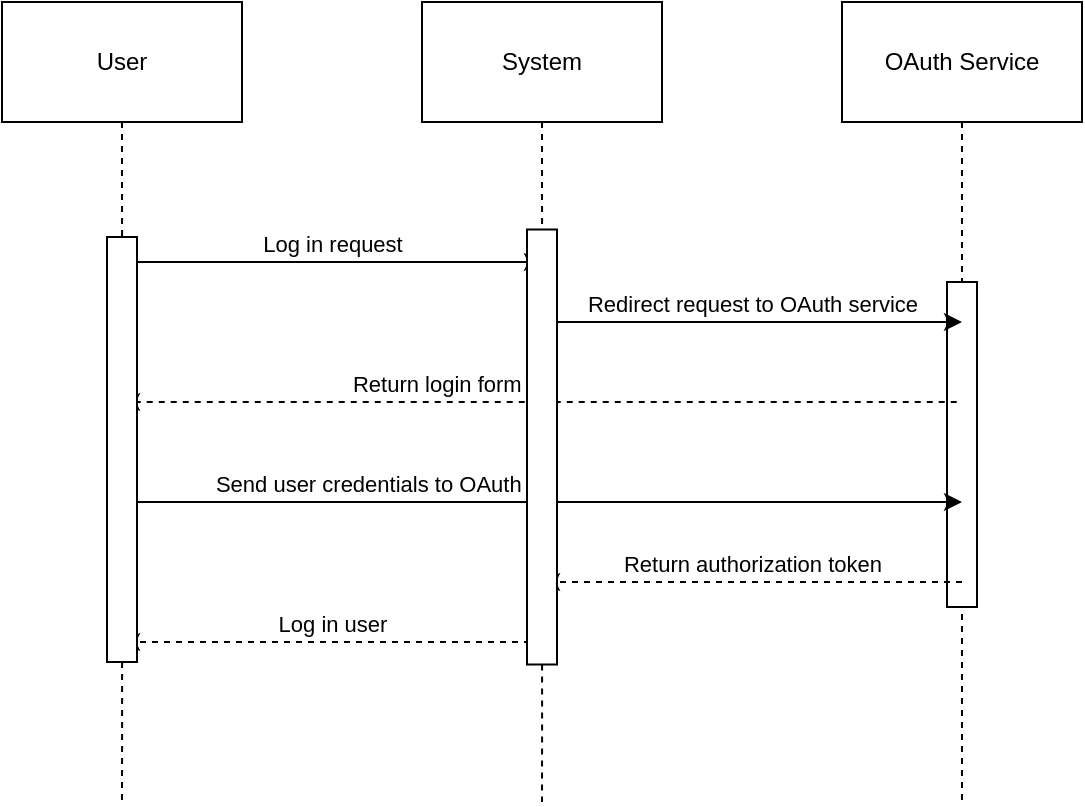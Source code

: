 <mxfile version="25.0.1">
  <diagram name="Page-1" id="m6nCgnZbz1Dux84fmxKQ">
    <mxGraphModel dx="2074" dy="1140" grid="1" gridSize="10" guides="1" tooltips="1" connect="1" arrows="1" fold="1" page="1" pageScale="1" pageWidth="1100" pageHeight="850" math="0" shadow="0">
      <root>
        <mxCell id="0" />
        <mxCell id="1" parent="0" />
        <mxCell id="n2WNURQvMB2kGrWSzTq2-6" style="edgeStyle=orthogonalEdgeStyle;rounded=0;orthogonalLoop=1;jettySize=auto;html=1;dashed=1;endArrow=none;endFill=0;" parent="1" source="n2WNURQvMB2kGrWSzTq2-3" edge="1">
          <mxGeometry relative="1" as="geometry">
            <mxPoint x="550" y="460" as="targetPoint" />
          </mxGeometry>
        </mxCell>
        <mxCell id="n2WNURQvMB2kGrWSzTq2-3" value="OAuth Service" style="rounded=0;whiteSpace=wrap;html=1;fillColor=default;" parent="1" vertex="1">
          <mxGeometry x="490" y="60" width="120" height="60" as="geometry" />
        </mxCell>
        <mxCell id="XnPz1HvAh7t-US4KuUOU-5" value="" style="rounded=0;whiteSpace=wrap;html=1;rotation=-90;fillColor=default;" parent="1" vertex="1">
          <mxGeometry x="468.75" y="273.75" width="162.5" height="15" as="geometry" />
        </mxCell>
        <mxCell id="n2WNURQvMB2kGrWSzTq2-4" style="edgeStyle=orthogonalEdgeStyle;rounded=0;orthogonalLoop=1;jettySize=auto;html=1;dashed=1;endArrow=none;endFill=0;" parent="1" source="XnPz1HvAh7t-US4KuUOU-1" edge="1">
          <mxGeometry relative="1" as="geometry">
            <mxPoint x="130" y="460" as="targetPoint" />
          </mxGeometry>
        </mxCell>
        <mxCell id="n2WNURQvMB2kGrWSzTq2-1" value="User" style="rounded=0;whiteSpace=wrap;html=1;fillColor=default;" parent="1" vertex="1">
          <mxGeometry x="70" y="60" width="120" height="60" as="geometry" />
        </mxCell>
        <mxCell id="n2WNURQvMB2kGrWSzTq2-5" style="edgeStyle=orthogonalEdgeStyle;rounded=0;orthogonalLoop=1;jettySize=auto;html=1;dashed=1;endArrow=none;endFill=0;" parent="1" source="XnPz1HvAh7t-US4KuUOU-3" edge="1">
          <mxGeometry relative="1" as="geometry">
            <mxPoint x="340" y="460" as="targetPoint" />
          </mxGeometry>
        </mxCell>
        <mxCell id="n2WNURQvMB2kGrWSzTq2-2" value="System" style="rounded=0;whiteSpace=wrap;html=1;fillColor=default;" parent="1" vertex="1">
          <mxGeometry x="280" y="60" width="120" height="60" as="geometry" />
        </mxCell>
        <mxCell id="n2WNURQvMB2kGrWSzTq2-7" value="Log in request" style="endArrow=classic;html=1;rounded=0;endFill=1;verticalAlign=bottom;labelBackgroundColor=none;" parent="1" edge="1">
          <mxGeometry width="50" height="50" relative="1" as="geometry">
            <mxPoint x="130" y="190" as="sourcePoint" />
            <mxPoint x="340" y="190" as="targetPoint" />
            <Array as="points" />
          </mxGeometry>
        </mxCell>
        <mxCell id="n2WNURQvMB2kGrWSzTq2-8" value="Redirect request to OAuth service" style="endArrow=classic;html=1;rounded=0;endFill=1;verticalAlign=bottom;labelBackgroundColor=none;" parent="1" edge="1">
          <mxGeometry width="50" height="50" relative="1" as="geometry">
            <mxPoint x="340" y="220" as="sourcePoint" />
            <mxPoint x="550" y="220" as="targetPoint" />
          </mxGeometry>
        </mxCell>
        <mxCell id="n2WNURQvMB2kGrWSzTq2-9" value="Return login form&amp;nbsp; &amp;nbsp;" style="endArrow=none;html=1;rounded=0;verticalAlign=bottom;startArrow=classic;startFill=1;labelBackgroundColor=none;dashed=1;align=right;" parent="1" edge="1">
          <mxGeometry width="50" height="50" relative="1" as="geometry">
            <mxPoint x="130" y="260" as="sourcePoint" />
            <mxPoint x="550" y="260" as="targetPoint" />
          </mxGeometry>
        </mxCell>
        <mxCell id="n2WNURQvMB2kGrWSzTq2-10" value="Send user credentials to OAuth&amp;nbsp; &amp;nbsp;" style="endArrow=classic;html=1;rounded=0;verticalAlign=bottom;labelBackgroundColor=none;align=right;" parent="1" edge="1">
          <mxGeometry width="50" height="50" relative="1" as="geometry">
            <mxPoint x="130" y="310" as="sourcePoint" />
            <mxPoint x="550" y="310" as="targetPoint" />
          </mxGeometry>
        </mxCell>
        <mxCell id="n2WNURQvMB2kGrWSzTq2-11" value="Return authorization token" style="endArrow=classic;html=1;rounded=0;verticalAlign=bottom;labelBackgroundColor=none;dashed=1;" parent="1" edge="1">
          <mxGeometry width="50" height="50" relative="1" as="geometry">
            <mxPoint x="550" y="350" as="sourcePoint" />
            <mxPoint x="340" y="350" as="targetPoint" />
          </mxGeometry>
        </mxCell>
        <mxCell id="n2WNURQvMB2kGrWSzTq2-12" value="Log in user" style="endArrow=classic;html=1;rounded=0;verticalAlign=bottom;labelBackgroundColor=none;dashed=1;" parent="1" edge="1">
          <mxGeometry width="50" height="50" relative="1" as="geometry">
            <mxPoint x="340" y="380" as="sourcePoint" />
            <mxPoint x="130" y="380" as="targetPoint" />
          </mxGeometry>
        </mxCell>
        <mxCell id="XnPz1HvAh7t-US4KuUOU-2" value="" style="edgeStyle=orthogonalEdgeStyle;rounded=0;orthogonalLoop=1;jettySize=auto;html=1;dashed=1;endArrow=none;endFill=0;" parent="1" source="n2WNURQvMB2kGrWSzTq2-1" target="XnPz1HvAh7t-US4KuUOU-1" edge="1">
          <mxGeometry relative="1" as="geometry">
            <mxPoint x="130" y="460" as="targetPoint" />
            <mxPoint x="130" y="120" as="sourcePoint" />
          </mxGeometry>
        </mxCell>
        <mxCell id="XnPz1HvAh7t-US4KuUOU-1" value="" style="rounded=0;whiteSpace=wrap;html=1;rotation=-90;fillColor=default;" parent="1" vertex="1">
          <mxGeometry x="23.75" y="276.25" width="212.5" height="15" as="geometry" />
        </mxCell>
        <mxCell id="XnPz1HvAh7t-US4KuUOU-4" value="" style="edgeStyle=orthogonalEdgeStyle;rounded=0;orthogonalLoop=1;jettySize=auto;html=1;dashed=1;endArrow=none;endFill=0;" parent="1" source="n2WNURQvMB2kGrWSzTq2-2" target="XnPz1HvAh7t-US4KuUOU-3" edge="1">
          <mxGeometry relative="1" as="geometry">
            <mxPoint x="340" y="460" as="targetPoint" />
            <mxPoint x="340" y="120" as="sourcePoint" />
          </mxGeometry>
        </mxCell>
        <mxCell id="XnPz1HvAh7t-US4KuUOU-3" value="" style="rounded=0;whiteSpace=wrap;html=1;rotation=-90;fillColor=default;" parent="1" vertex="1">
          <mxGeometry x="231.25" y="275" width="217.5" height="15" as="geometry" />
        </mxCell>
      </root>
    </mxGraphModel>
  </diagram>
</mxfile>
